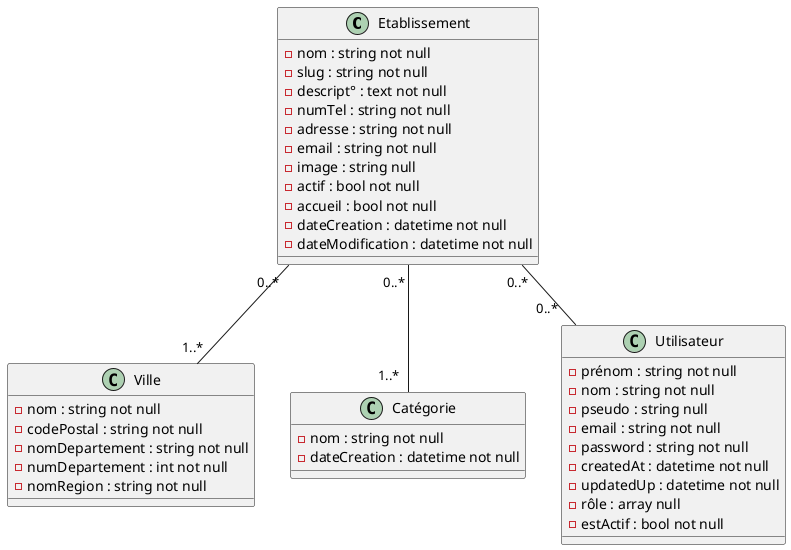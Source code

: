 @startuml
'https://plantuml.com/class-diagram

class Etablissement {

-nom : string not null
-slug : string not null
-descript° : text not null
-numTel : string not null
-adresse : string not null
-email : string not null
-image : string null
-actif : bool not null
-accueil : bool not null
-dateCreation : datetime not null
-dateModification : datetime not null

}

class Ville {

-nom : string not null
-codePostal : string not null
-nomDepartement : string not null
-numDepartement : int not null
-nomRegion : string not null

}

class Catégorie {

-nom : string not null
-dateCreation : datetime not null

}

class Utilisateur {

-prénom : string not null
-nom : string not null
-pseudo : string null
-email : string not null
-password : string not null
-createdAt : datetime not null
-updatedUp : datetime not null
-rôle : array null
-estActif : bool not null

}

Etablissement "0..* " -- "1..*  "Catégorie
Etablissement "0..* "-- "1..*"Ville
Etablissement "0..*" -- "0..*   " Utilisateur
@enduml